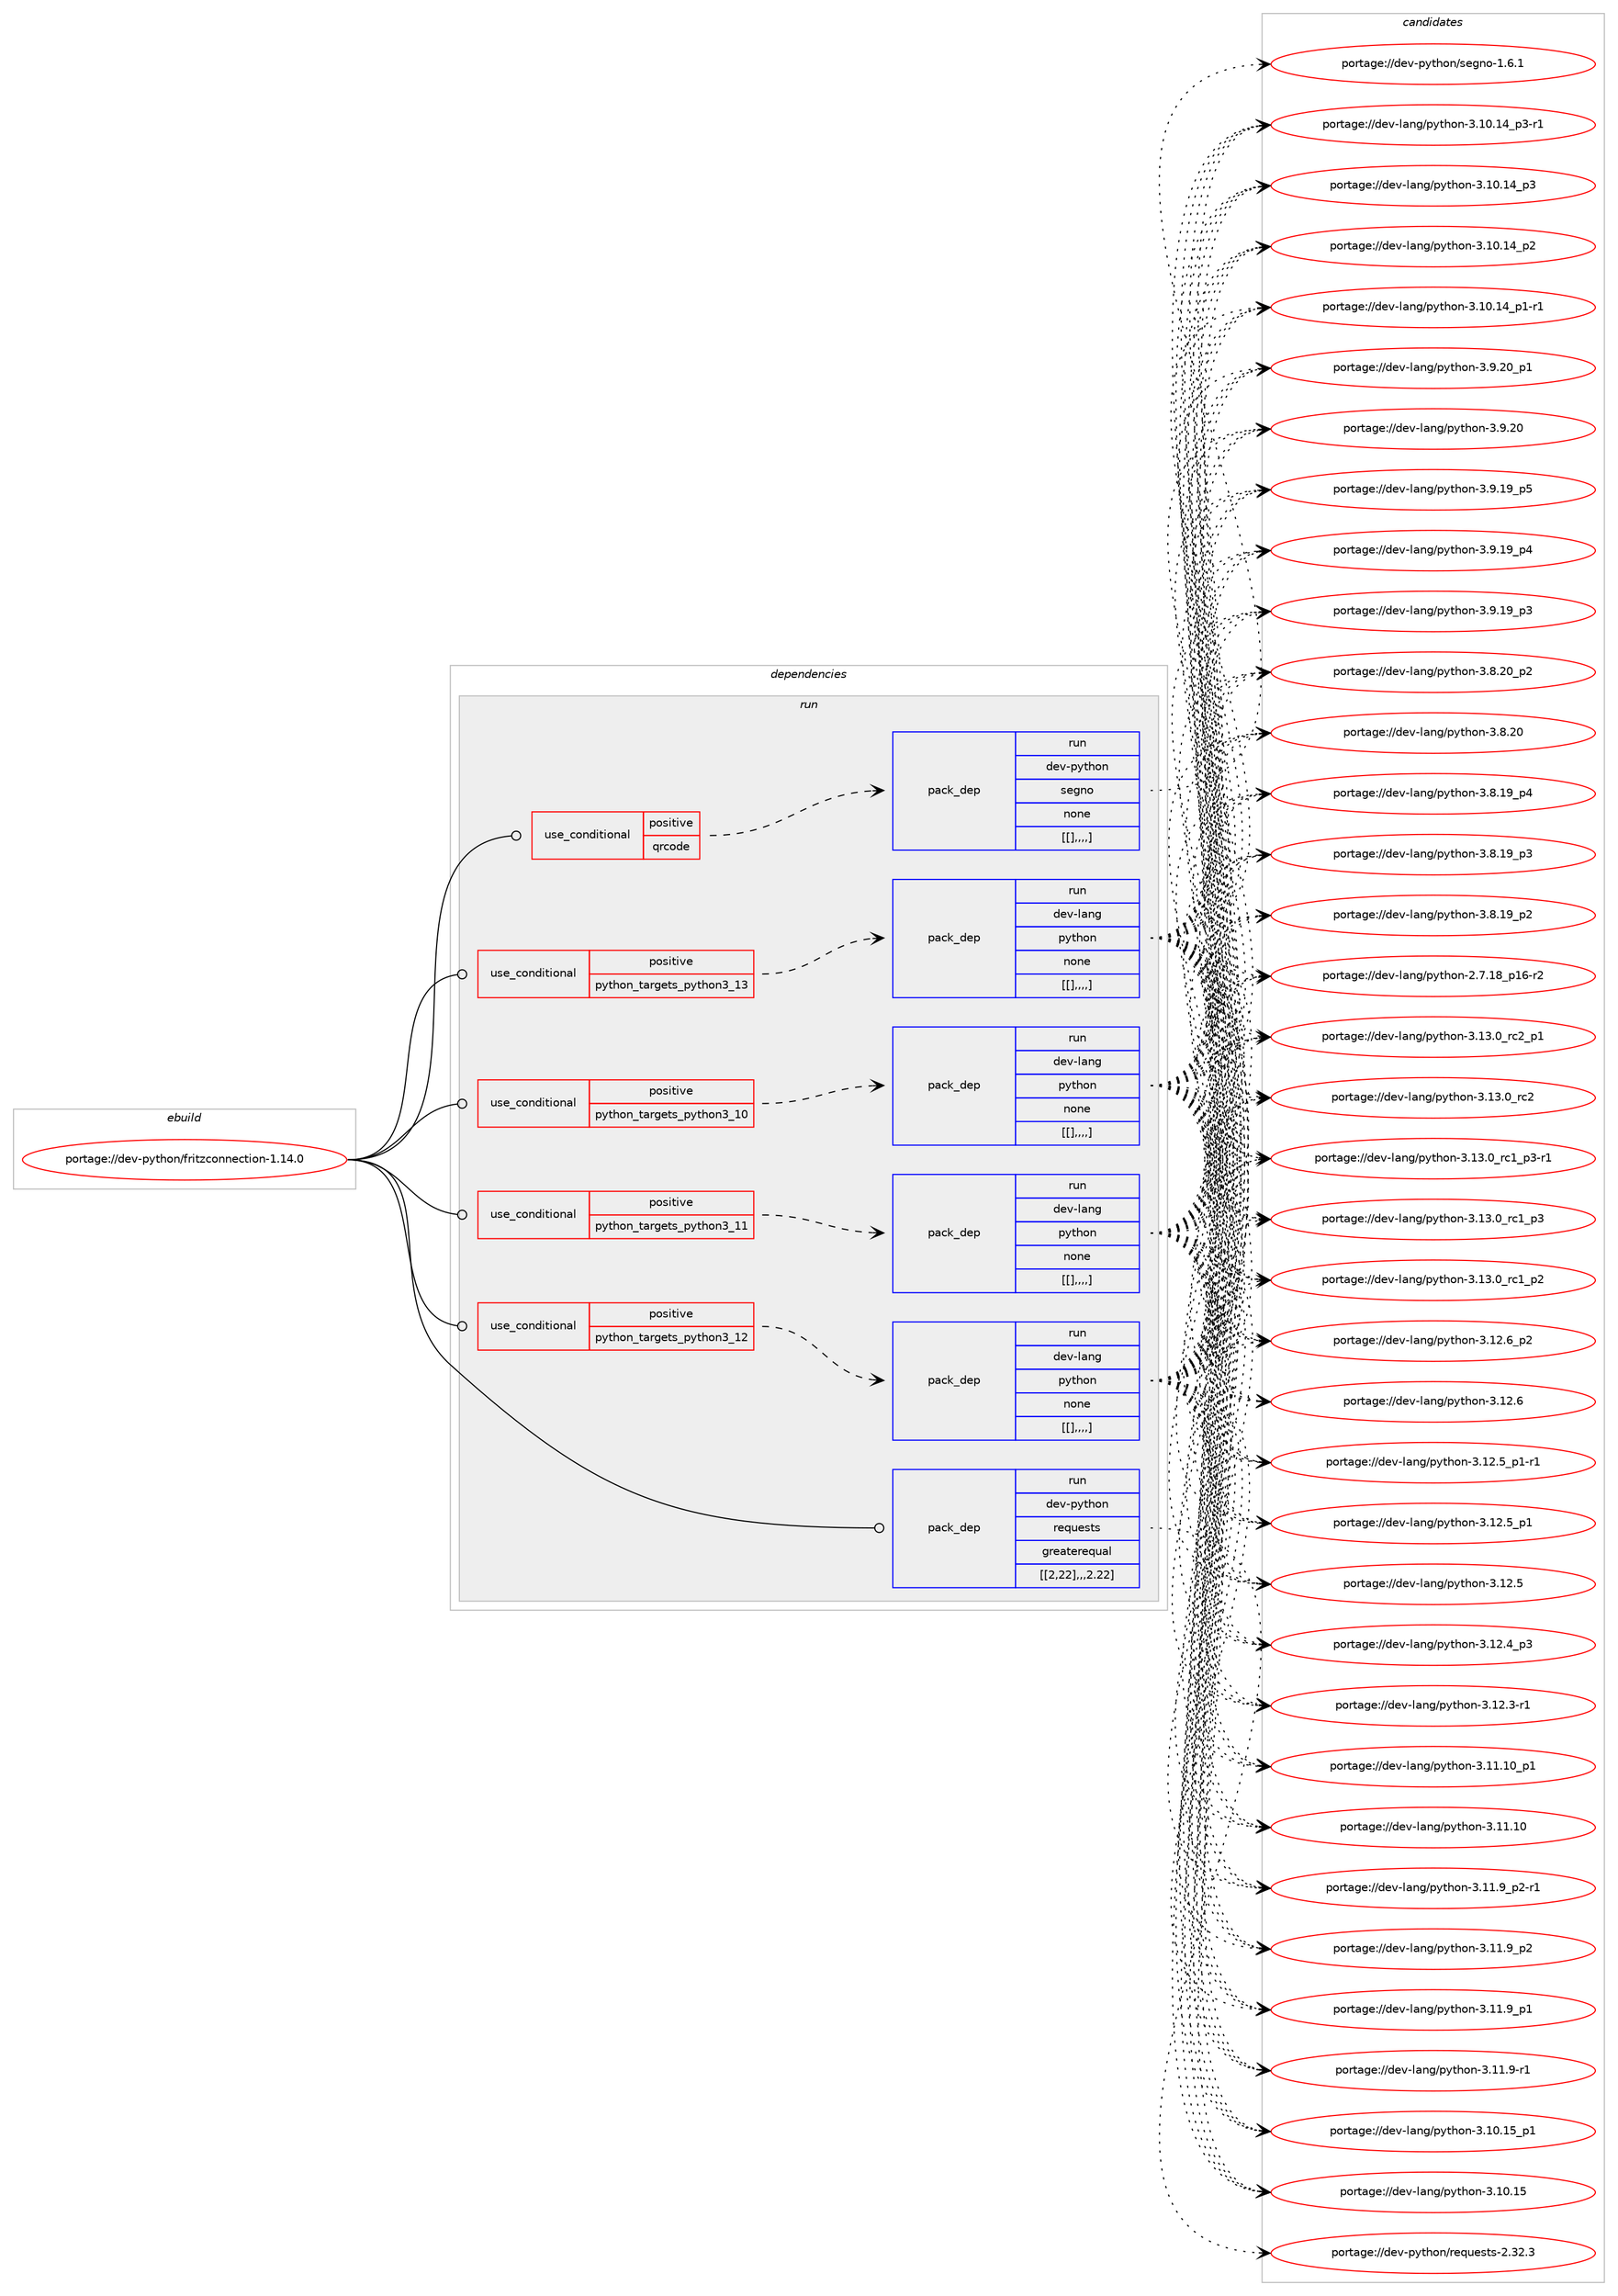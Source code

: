 digraph prolog {

# *************
# Graph options
# *************

newrank=true;
concentrate=true;
compound=true;
graph [rankdir=LR,fontname=Helvetica,fontsize=10,ranksep=1.5];#, ranksep=2.5, nodesep=0.2];
edge  [arrowhead=vee];
node  [fontname=Helvetica,fontsize=10];

# **********
# The ebuild
# **********

subgraph cluster_leftcol {
color=gray;
label=<<i>ebuild</i>>;
id [label="portage://dev-python/fritzconnection-1.14.0", color=red, width=4, href="../dev-python/fritzconnection-1.14.0.svg"];
}

# ****************
# The dependencies
# ****************

subgraph cluster_midcol {
color=gray;
label=<<i>dependencies</i>>;
subgraph cluster_compile {
fillcolor="#eeeeee";
style=filled;
label=<<i>compile</i>>;
}
subgraph cluster_compileandrun {
fillcolor="#eeeeee";
style=filled;
label=<<i>compile and run</i>>;
}
subgraph cluster_run {
fillcolor="#eeeeee";
style=filled;
label=<<i>run</i>>;
subgraph cond34091 {
dependency148461 [label=<<TABLE BORDER="0" CELLBORDER="1" CELLSPACING="0" CELLPADDING="4"><TR><TD ROWSPAN="3" CELLPADDING="10">use_conditional</TD></TR><TR><TD>positive</TD></TR><TR><TD>python_targets_python3_10</TD></TR></TABLE>>, shape=none, color=red];
subgraph pack113156 {
dependency148462 [label=<<TABLE BORDER="0" CELLBORDER="1" CELLSPACING="0" CELLPADDING="4" WIDTH="220"><TR><TD ROWSPAN="6" CELLPADDING="30">pack_dep</TD></TR><TR><TD WIDTH="110">run</TD></TR><TR><TD>dev-lang</TD></TR><TR><TD>python</TD></TR><TR><TD>none</TD></TR><TR><TD>[[],,,,]</TD></TR></TABLE>>, shape=none, color=blue];
}
dependency148461:e -> dependency148462:w [weight=20,style="dashed",arrowhead="vee"];
}
id:e -> dependency148461:w [weight=20,style="solid",arrowhead="odot"];
subgraph cond34092 {
dependency148463 [label=<<TABLE BORDER="0" CELLBORDER="1" CELLSPACING="0" CELLPADDING="4"><TR><TD ROWSPAN="3" CELLPADDING="10">use_conditional</TD></TR><TR><TD>positive</TD></TR><TR><TD>python_targets_python3_11</TD></TR></TABLE>>, shape=none, color=red];
subgraph pack113157 {
dependency148464 [label=<<TABLE BORDER="0" CELLBORDER="1" CELLSPACING="0" CELLPADDING="4" WIDTH="220"><TR><TD ROWSPAN="6" CELLPADDING="30">pack_dep</TD></TR><TR><TD WIDTH="110">run</TD></TR><TR><TD>dev-lang</TD></TR><TR><TD>python</TD></TR><TR><TD>none</TD></TR><TR><TD>[[],,,,]</TD></TR></TABLE>>, shape=none, color=blue];
}
dependency148463:e -> dependency148464:w [weight=20,style="dashed",arrowhead="vee"];
}
id:e -> dependency148463:w [weight=20,style="solid",arrowhead="odot"];
subgraph cond34093 {
dependency148465 [label=<<TABLE BORDER="0" CELLBORDER="1" CELLSPACING="0" CELLPADDING="4"><TR><TD ROWSPAN="3" CELLPADDING="10">use_conditional</TD></TR><TR><TD>positive</TD></TR><TR><TD>python_targets_python3_12</TD></TR></TABLE>>, shape=none, color=red];
subgraph pack113158 {
dependency148466 [label=<<TABLE BORDER="0" CELLBORDER="1" CELLSPACING="0" CELLPADDING="4" WIDTH="220"><TR><TD ROWSPAN="6" CELLPADDING="30">pack_dep</TD></TR><TR><TD WIDTH="110">run</TD></TR><TR><TD>dev-lang</TD></TR><TR><TD>python</TD></TR><TR><TD>none</TD></TR><TR><TD>[[],,,,]</TD></TR></TABLE>>, shape=none, color=blue];
}
dependency148465:e -> dependency148466:w [weight=20,style="dashed",arrowhead="vee"];
}
id:e -> dependency148465:w [weight=20,style="solid",arrowhead="odot"];
subgraph cond34094 {
dependency148467 [label=<<TABLE BORDER="0" CELLBORDER="1" CELLSPACING="0" CELLPADDING="4"><TR><TD ROWSPAN="3" CELLPADDING="10">use_conditional</TD></TR><TR><TD>positive</TD></TR><TR><TD>python_targets_python3_13</TD></TR></TABLE>>, shape=none, color=red];
subgraph pack113159 {
dependency148468 [label=<<TABLE BORDER="0" CELLBORDER="1" CELLSPACING="0" CELLPADDING="4" WIDTH="220"><TR><TD ROWSPAN="6" CELLPADDING="30">pack_dep</TD></TR><TR><TD WIDTH="110">run</TD></TR><TR><TD>dev-lang</TD></TR><TR><TD>python</TD></TR><TR><TD>none</TD></TR><TR><TD>[[],,,,]</TD></TR></TABLE>>, shape=none, color=blue];
}
dependency148467:e -> dependency148468:w [weight=20,style="dashed",arrowhead="vee"];
}
id:e -> dependency148467:w [weight=20,style="solid",arrowhead="odot"];
subgraph cond34095 {
dependency148469 [label=<<TABLE BORDER="0" CELLBORDER="1" CELLSPACING="0" CELLPADDING="4"><TR><TD ROWSPAN="3" CELLPADDING="10">use_conditional</TD></TR><TR><TD>positive</TD></TR><TR><TD>qrcode</TD></TR></TABLE>>, shape=none, color=red];
subgraph pack113160 {
dependency148470 [label=<<TABLE BORDER="0" CELLBORDER="1" CELLSPACING="0" CELLPADDING="4" WIDTH="220"><TR><TD ROWSPAN="6" CELLPADDING="30">pack_dep</TD></TR><TR><TD WIDTH="110">run</TD></TR><TR><TD>dev-python</TD></TR><TR><TD>segno</TD></TR><TR><TD>none</TD></TR><TR><TD>[[],,,,]</TD></TR></TABLE>>, shape=none, color=blue];
}
dependency148469:e -> dependency148470:w [weight=20,style="dashed",arrowhead="vee"];
}
id:e -> dependency148469:w [weight=20,style="solid",arrowhead="odot"];
subgraph pack113161 {
dependency148471 [label=<<TABLE BORDER="0" CELLBORDER="1" CELLSPACING="0" CELLPADDING="4" WIDTH="220"><TR><TD ROWSPAN="6" CELLPADDING="30">pack_dep</TD></TR><TR><TD WIDTH="110">run</TD></TR><TR><TD>dev-python</TD></TR><TR><TD>requests</TD></TR><TR><TD>greaterequal</TD></TR><TR><TD>[[2,22],,,2.22]</TD></TR></TABLE>>, shape=none, color=blue];
}
id:e -> dependency148471:w [weight=20,style="solid",arrowhead="odot"];
}
}

# **************
# The candidates
# **************

subgraph cluster_choices {
rank=same;
color=gray;
label=<<i>candidates</i>>;

subgraph choice113156 {
color=black;
nodesep=1;
choice100101118451089711010347112121116104111110455146495146489511499509511249 [label="portage://dev-lang/python-3.13.0_rc2_p1", color=red, width=4,href="../dev-lang/python-3.13.0_rc2_p1.svg"];
choice10010111845108971101034711212111610411111045514649514648951149950 [label="portage://dev-lang/python-3.13.0_rc2", color=red, width=4,href="../dev-lang/python-3.13.0_rc2.svg"];
choice1001011184510897110103471121211161041111104551464951464895114994995112514511449 [label="portage://dev-lang/python-3.13.0_rc1_p3-r1", color=red, width=4,href="../dev-lang/python-3.13.0_rc1_p3-r1.svg"];
choice100101118451089711010347112121116104111110455146495146489511499499511251 [label="portage://dev-lang/python-3.13.0_rc1_p3", color=red, width=4,href="../dev-lang/python-3.13.0_rc1_p3.svg"];
choice100101118451089711010347112121116104111110455146495146489511499499511250 [label="portage://dev-lang/python-3.13.0_rc1_p2", color=red, width=4,href="../dev-lang/python-3.13.0_rc1_p2.svg"];
choice100101118451089711010347112121116104111110455146495046549511250 [label="portage://dev-lang/python-3.12.6_p2", color=red, width=4,href="../dev-lang/python-3.12.6_p2.svg"];
choice10010111845108971101034711212111610411111045514649504654 [label="portage://dev-lang/python-3.12.6", color=red, width=4,href="../dev-lang/python-3.12.6.svg"];
choice1001011184510897110103471121211161041111104551464950465395112494511449 [label="portage://dev-lang/python-3.12.5_p1-r1", color=red, width=4,href="../dev-lang/python-3.12.5_p1-r1.svg"];
choice100101118451089711010347112121116104111110455146495046539511249 [label="portage://dev-lang/python-3.12.5_p1", color=red, width=4,href="../dev-lang/python-3.12.5_p1.svg"];
choice10010111845108971101034711212111610411111045514649504653 [label="portage://dev-lang/python-3.12.5", color=red, width=4,href="../dev-lang/python-3.12.5.svg"];
choice100101118451089711010347112121116104111110455146495046529511251 [label="portage://dev-lang/python-3.12.4_p3", color=red, width=4,href="../dev-lang/python-3.12.4_p3.svg"];
choice100101118451089711010347112121116104111110455146495046514511449 [label="portage://dev-lang/python-3.12.3-r1", color=red, width=4,href="../dev-lang/python-3.12.3-r1.svg"];
choice10010111845108971101034711212111610411111045514649494649489511249 [label="portage://dev-lang/python-3.11.10_p1", color=red, width=4,href="../dev-lang/python-3.11.10_p1.svg"];
choice1001011184510897110103471121211161041111104551464949464948 [label="portage://dev-lang/python-3.11.10", color=red, width=4,href="../dev-lang/python-3.11.10.svg"];
choice1001011184510897110103471121211161041111104551464949465795112504511449 [label="portage://dev-lang/python-3.11.9_p2-r1", color=red, width=4,href="../dev-lang/python-3.11.9_p2-r1.svg"];
choice100101118451089711010347112121116104111110455146494946579511250 [label="portage://dev-lang/python-3.11.9_p2", color=red, width=4,href="../dev-lang/python-3.11.9_p2.svg"];
choice100101118451089711010347112121116104111110455146494946579511249 [label="portage://dev-lang/python-3.11.9_p1", color=red, width=4,href="../dev-lang/python-3.11.9_p1.svg"];
choice100101118451089711010347112121116104111110455146494946574511449 [label="portage://dev-lang/python-3.11.9-r1", color=red, width=4,href="../dev-lang/python-3.11.9-r1.svg"];
choice10010111845108971101034711212111610411111045514649484649539511249 [label="portage://dev-lang/python-3.10.15_p1", color=red, width=4,href="../dev-lang/python-3.10.15_p1.svg"];
choice1001011184510897110103471121211161041111104551464948464953 [label="portage://dev-lang/python-3.10.15", color=red, width=4,href="../dev-lang/python-3.10.15.svg"];
choice100101118451089711010347112121116104111110455146494846495295112514511449 [label="portage://dev-lang/python-3.10.14_p3-r1", color=red, width=4,href="../dev-lang/python-3.10.14_p3-r1.svg"];
choice10010111845108971101034711212111610411111045514649484649529511251 [label="portage://dev-lang/python-3.10.14_p3", color=red, width=4,href="../dev-lang/python-3.10.14_p3.svg"];
choice10010111845108971101034711212111610411111045514649484649529511250 [label="portage://dev-lang/python-3.10.14_p2", color=red, width=4,href="../dev-lang/python-3.10.14_p2.svg"];
choice100101118451089711010347112121116104111110455146494846495295112494511449 [label="portage://dev-lang/python-3.10.14_p1-r1", color=red, width=4,href="../dev-lang/python-3.10.14_p1-r1.svg"];
choice100101118451089711010347112121116104111110455146574650489511249 [label="portage://dev-lang/python-3.9.20_p1", color=red, width=4,href="../dev-lang/python-3.9.20_p1.svg"];
choice10010111845108971101034711212111610411111045514657465048 [label="portage://dev-lang/python-3.9.20", color=red, width=4,href="../dev-lang/python-3.9.20.svg"];
choice100101118451089711010347112121116104111110455146574649579511253 [label="portage://dev-lang/python-3.9.19_p5", color=red, width=4,href="../dev-lang/python-3.9.19_p5.svg"];
choice100101118451089711010347112121116104111110455146574649579511252 [label="portage://dev-lang/python-3.9.19_p4", color=red, width=4,href="../dev-lang/python-3.9.19_p4.svg"];
choice100101118451089711010347112121116104111110455146574649579511251 [label="portage://dev-lang/python-3.9.19_p3", color=red, width=4,href="../dev-lang/python-3.9.19_p3.svg"];
choice100101118451089711010347112121116104111110455146564650489511250 [label="portage://dev-lang/python-3.8.20_p2", color=red, width=4,href="../dev-lang/python-3.8.20_p2.svg"];
choice10010111845108971101034711212111610411111045514656465048 [label="portage://dev-lang/python-3.8.20", color=red, width=4,href="../dev-lang/python-3.8.20.svg"];
choice100101118451089711010347112121116104111110455146564649579511252 [label="portage://dev-lang/python-3.8.19_p4", color=red, width=4,href="../dev-lang/python-3.8.19_p4.svg"];
choice100101118451089711010347112121116104111110455146564649579511251 [label="portage://dev-lang/python-3.8.19_p3", color=red, width=4,href="../dev-lang/python-3.8.19_p3.svg"];
choice100101118451089711010347112121116104111110455146564649579511250 [label="portage://dev-lang/python-3.8.19_p2", color=red, width=4,href="../dev-lang/python-3.8.19_p2.svg"];
choice100101118451089711010347112121116104111110455046554649569511249544511450 [label="portage://dev-lang/python-2.7.18_p16-r2", color=red, width=4,href="../dev-lang/python-2.7.18_p16-r2.svg"];
dependency148462:e -> choice100101118451089711010347112121116104111110455146495146489511499509511249:w [style=dotted,weight="100"];
dependency148462:e -> choice10010111845108971101034711212111610411111045514649514648951149950:w [style=dotted,weight="100"];
dependency148462:e -> choice1001011184510897110103471121211161041111104551464951464895114994995112514511449:w [style=dotted,weight="100"];
dependency148462:e -> choice100101118451089711010347112121116104111110455146495146489511499499511251:w [style=dotted,weight="100"];
dependency148462:e -> choice100101118451089711010347112121116104111110455146495146489511499499511250:w [style=dotted,weight="100"];
dependency148462:e -> choice100101118451089711010347112121116104111110455146495046549511250:w [style=dotted,weight="100"];
dependency148462:e -> choice10010111845108971101034711212111610411111045514649504654:w [style=dotted,weight="100"];
dependency148462:e -> choice1001011184510897110103471121211161041111104551464950465395112494511449:w [style=dotted,weight="100"];
dependency148462:e -> choice100101118451089711010347112121116104111110455146495046539511249:w [style=dotted,weight="100"];
dependency148462:e -> choice10010111845108971101034711212111610411111045514649504653:w [style=dotted,weight="100"];
dependency148462:e -> choice100101118451089711010347112121116104111110455146495046529511251:w [style=dotted,weight="100"];
dependency148462:e -> choice100101118451089711010347112121116104111110455146495046514511449:w [style=dotted,weight="100"];
dependency148462:e -> choice10010111845108971101034711212111610411111045514649494649489511249:w [style=dotted,weight="100"];
dependency148462:e -> choice1001011184510897110103471121211161041111104551464949464948:w [style=dotted,weight="100"];
dependency148462:e -> choice1001011184510897110103471121211161041111104551464949465795112504511449:w [style=dotted,weight="100"];
dependency148462:e -> choice100101118451089711010347112121116104111110455146494946579511250:w [style=dotted,weight="100"];
dependency148462:e -> choice100101118451089711010347112121116104111110455146494946579511249:w [style=dotted,weight="100"];
dependency148462:e -> choice100101118451089711010347112121116104111110455146494946574511449:w [style=dotted,weight="100"];
dependency148462:e -> choice10010111845108971101034711212111610411111045514649484649539511249:w [style=dotted,weight="100"];
dependency148462:e -> choice1001011184510897110103471121211161041111104551464948464953:w [style=dotted,weight="100"];
dependency148462:e -> choice100101118451089711010347112121116104111110455146494846495295112514511449:w [style=dotted,weight="100"];
dependency148462:e -> choice10010111845108971101034711212111610411111045514649484649529511251:w [style=dotted,weight="100"];
dependency148462:e -> choice10010111845108971101034711212111610411111045514649484649529511250:w [style=dotted,weight="100"];
dependency148462:e -> choice100101118451089711010347112121116104111110455146494846495295112494511449:w [style=dotted,weight="100"];
dependency148462:e -> choice100101118451089711010347112121116104111110455146574650489511249:w [style=dotted,weight="100"];
dependency148462:e -> choice10010111845108971101034711212111610411111045514657465048:w [style=dotted,weight="100"];
dependency148462:e -> choice100101118451089711010347112121116104111110455146574649579511253:w [style=dotted,weight="100"];
dependency148462:e -> choice100101118451089711010347112121116104111110455146574649579511252:w [style=dotted,weight="100"];
dependency148462:e -> choice100101118451089711010347112121116104111110455146574649579511251:w [style=dotted,weight="100"];
dependency148462:e -> choice100101118451089711010347112121116104111110455146564650489511250:w [style=dotted,weight="100"];
dependency148462:e -> choice10010111845108971101034711212111610411111045514656465048:w [style=dotted,weight="100"];
dependency148462:e -> choice100101118451089711010347112121116104111110455146564649579511252:w [style=dotted,weight="100"];
dependency148462:e -> choice100101118451089711010347112121116104111110455146564649579511251:w [style=dotted,weight="100"];
dependency148462:e -> choice100101118451089711010347112121116104111110455146564649579511250:w [style=dotted,weight="100"];
dependency148462:e -> choice100101118451089711010347112121116104111110455046554649569511249544511450:w [style=dotted,weight="100"];
}
subgraph choice113157 {
color=black;
nodesep=1;
choice100101118451089711010347112121116104111110455146495146489511499509511249 [label="portage://dev-lang/python-3.13.0_rc2_p1", color=red, width=4,href="../dev-lang/python-3.13.0_rc2_p1.svg"];
choice10010111845108971101034711212111610411111045514649514648951149950 [label="portage://dev-lang/python-3.13.0_rc2", color=red, width=4,href="../dev-lang/python-3.13.0_rc2.svg"];
choice1001011184510897110103471121211161041111104551464951464895114994995112514511449 [label="portage://dev-lang/python-3.13.0_rc1_p3-r1", color=red, width=4,href="../dev-lang/python-3.13.0_rc1_p3-r1.svg"];
choice100101118451089711010347112121116104111110455146495146489511499499511251 [label="portage://dev-lang/python-3.13.0_rc1_p3", color=red, width=4,href="../dev-lang/python-3.13.0_rc1_p3.svg"];
choice100101118451089711010347112121116104111110455146495146489511499499511250 [label="portage://dev-lang/python-3.13.0_rc1_p2", color=red, width=4,href="../dev-lang/python-3.13.0_rc1_p2.svg"];
choice100101118451089711010347112121116104111110455146495046549511250 [label="portage://dev-lang/python-3.12.6_p2", color=red, width=4,href="../dev-lang/python-3.12.6_p2.svg"];
choice10010111845108971101034711212111610411111045514649504654 [label="portage://dev-lang/python-3.12.6", color=red, width=4,href="../dev-lang/python-3.12.6.svg"];
choice1001011184510897110103471121211161041111104551464950465395112494511449 [label="portage://dev-lang/python-3.12.5_p1-r1", color=red, width=4,href="../dev-lang/python-3.12.5_p1-r1.svg"];
choice100101118451089711010347112121116104111110455146495046539511249 [label="portage://dev-lang/python-3.12.5_p1", color=red, width=4,href="../dev-lang/python-3.12.5_p1.svg"];
choice10010111845108971101034711212111610411111045514649504653 [label="portage://dev-lang/python-3.12.5", color=red, width=4,href="../dev-lang/python-3.12.5.svg"];
choice100101118451089711010347112121116104111110455146495046529511251 [label="portage://dev-lang/python-3.12.4_p3", color=red, width=4,href="../dev-lang/python-3.12.4_p3.svg"];
choice100101118451089711010347112121116104111110455146495046514511449 [label="portage://dev-lang/python-3.12.3-r1", color=red, width=4,href="../dev-lang/python-3.12.3-r1.svg"];
choice10010111845108971101034711212111610411111045514649494649489511249 [label="portage://dev-lang/python-3.11.10_p1", color=red, width=4,href="../dev-lang/python-3.11.10_p1.svg"];
choice1001011184510897110103471121211161041111104551464949464948 [label="portage://dev-lang/python-3.11.10", color=red, width=4,href="../dev-lang/python-3.11.10.svg"];
choice1001011184510897110103471121211161041111104551464949465795112504511449 [label="portage://dev-lang/python-3.11.9_p2-r1", color=red, width=4,href="../dev-lang/python-3.11.9_p2-r1.svg"];
choice100101118451089711010347112121116104111110455146494946579511250 [label="portage://dev-lang/python-3.11.9_p2", color=red, width=4,href="../dev-lang/python-3.11.9_p2.svg"];
choice100101118451089711010347112121116104111110455146494946579511249 [label="portage://dev-lang/python-3.11.9_p1", color=red, width=4,href="../dev-lang/python-3.11.9_p1.svg"];
choice100101118451089711010347112121116104111110455146494946574511449 [label="portage://dev-lang/python-3.11.9-r1", color=red, width=4,href="../dev-lang/python-3.11.9-r1.svg"];
choice10010111845108971101034711212111610411111045514649484649539511249 [label="portage://dev-lang/python-3.10.15_p1", color=red, width=4,href="../dev-lang/python-3.10.15_p1.svg"];
choice1001011184510897110103471121211161041111104551464948464953 [label="portage://dev-lang/python-3.10.15", color=red, width=4,href="../dev-lang/python-3.10.15.svg"];
choice100101118451089711010347112121116104111110455146494846495295112514511449 [label="portage://dev-lang/python-3.10.14_p3-r1", color=red, width=4,href="../dev-lang/python-3.10.14_p3-r1.svg"];
choice10010111845108971101034711212111610411111045514649484649529511251 [label="portage://dev-lang/python-3.10.14_p3", color=red, width=4,href="../dev-lang/python-3.10.14_p3.svg"];
choice10010111845108971101034711212111610411111045514649484649529511250 [label="portage://dev-lang/python-3.10.14_p2", color=red, width=4,href="../dev-lang/python-3.10.14_p2.svg"];
choice100101118451089711010347112121116104111110455146494846495295112494511449 [label="portage://dev-lang/python-3.10.14_p1-r1", color=red, width=4,href="../dev-lang/python-3.10.14_p1-r1.svg"];
choice100101118451089711010347112121116104111110455146574650489511249 [label="portage://dev-lang/python-3.9.20_p1", color=red, width=4,href="../dev-lang/python-3.9.20_p1.svg"];
choice10010111845108971101034711212111610411111045514657465048 [label="portage://dev-lang/python-3.9.20", color=red, width=4,href="../dev-lang/python-3.9.20.svg"];
choice100101118451089711010347112121116104111110455146574649579511253 [label="portage://dev-lang/python-3.9.19_p5", color=red, width=4,href="../dev-lang/python-3.9.19_p5.svg"];
choice100101118451089711010347112121116104111110455146574649579511252 [label="portage://dev-lang/python-3.9.19_p4", color=red, width=4,href="../dev-lang/python-3.9.19_p4.svg"];
choice100101118451089711010347112121116104111110455146574649579511251 [label="portage://dev-lang/python-3.9.19_p3", color=red, width=4,href="../dev-lang/python-3.9.19_p3.svg"];
choice100101118451089711010347112121116104111110455146564650489511250 [label="portage://dev-lang/python-3.8.20_p2", color=red, width=4,href="../dev-lang/python-3.8.20_p2.svg"];
choice10010111845108971101034711212111610411111045514656465048 [label="portage://dev-lang/python-3.8.20", color=red, width=4,href="../dev-lang/python-3.8.20.svg"];
choice100101118451089711010347112121116104111110455146564649579511252 [label="portage://dev-lang/python-3.8.19_p4", color=red, width=4,href="../dev-lang/python-3.8.19_p4.svg"];
choice100101118451089711010347112121116104111110455146564649579511251 [label="portage://dev-lang/python-3.8.19_p3", color=red, width=4,href="../dev-lang/python-3.8.19_p3.svg"];
choice100101118451089711010347112121116104111110455146564649579511250 [label="portage://dev-lang/python-3.8.19_p2", color=red, width=4,href="../dev-lang/python-3.8.19_p2.svg"];
choice100101118451089711010347112121116104111110455046554649569511249544511450 [label="portage://dev-lang/python-2.7.18_p16-r2", color=red, width=4,href="../dev-lang/python-2.7.18_p16-r2.svg"];
dependency148464:e -> choice100101118451089711010347112121116104111110455146495146489511499509511249:w [style=dotted,weight="100"];
dependency148464:e -> choice10010111845108971101034711212111610411111045514649514648951149950:w [style=dotted,weight="100"];
dependency148464:e -> choice1001011184510897110103471121211161041111104551464951464895114994995112514511449:w [style=dotted,weight="100"];
dependency148464:e -> choice100101118451089711010347112121116104111110455146495146489511499499511251:w [style=dotted,weight="100"];
dependency148464:e -> choice100101118451089711010347112121116104111110455146495146489511499499511250:w [style=dotted,weight="100"];
dependency148464:e -> choice100101118451089711010347112121116104111110455146495046549511250:w [style=dotted,weight="100"];
dependency148464:e -> choice10010111845108971101034711212111610411111045514649504654:w [style=dotted,weight="100"];
dependency148464:e -> choice1001011184510897110103471121211161041111104551464950465395112494511449:w [style=dotted,weight="100"];
dependency148464:e -> choice100101118451089711010347112121116104111110455146495046539511249:w [style=dotted,weight="100"];
dependency148464:e -> choice10010111845108971101034711212111610411111045514649504653:w [style=dotted,weight="100"];
dependency148464:e -> choice100101118451089711010347112121116104111110455146495046529511251:w [style=dotted,weight="100"];
dependency148464:e -> choice100101118451089711010347112121116104111110455146495046514511449:w [style=dotted,weight="100"];
dependency148464:e -> choice10010111845108971101034711212111610411111045514649494649489511249:w [style=dotted,weight="100"];
dependency148464:e -> choice1001011184510897110103471121211161041111104551464949464948:w [style=dotted,weight="100"];
dependency148464:e -> choice1001011184510897110103471121211161041111104551464949465795112504511449:w [style=dotted,weight="100"];
dependency148464:e -> choice100101118451089711010347112121116104111110455146494946579511250:w [style=dotted,weight="100"];
dependency148464:e -> choice100101118451089711010347112121116104111110455146494946579511249:w [style=dotted,weight="100"];
dependency148464:e -> choice100101118451089711010347112121116104111110455146494946574511449:w [style=dotted,weight="100"];
dependency148464:e -> choice10010111845108971101034711212111610411111045514649484649539511249:w [style=dotted,weight="100"];
dependency148464:e -> choice1001011184510897110103471121211161041111104551464948464953:w [style=dotted,weight="100"];
dependency148464:e -> choice100101118451089711010347112121116104111110455146494846495295112514511449:w [style=dotted,weight="100"];
dependency148464:e -> choice10010111845108971101034711212111610411111045514649484649529511251:w [style=dotted,weight="100"];
dependency148464:e -> choice10010111845108971101034711212111610411111045514649484649529511250:w [style=dotted,weight="100"];
dependency148464:e -> choice100101118451089711010347112121116104111110455146494846495295112494511449:w [style=dotted,weight="100"];
dependency148464:e -> choice100101118451089711010347112121116104111110455146574650489511249:w [style=dotted,weight="100"];
dependency148464:e -> choice10010111845108971101034711212111610411111045514657465048:w [style=dotted,weight="100"];
dependency148464:e -> choice100101118451089711010347112121116104111110455146574649579511253:w [style=dotted,weight="100"];
dependency148464:e -> choice100101118451089711010347112121116104111110455146574649579511252:w [style=dotted,weight="100"];
dependency148464:e -> choice100101118451089711010347112121116104111110455146574649579511251:w [style=dotted,weight="100"];
dependency148464:e -> choice100101118451089711010347112121116104111110455146564650489511250:w [style=dotted,weight="100"];
dependency148464:e -> choice10010111845108971101034711212111610411111045514656465048:w [style=dotted,weight="100"];
dependency148464:e -> choice100101118451089711010347112121116104111110455146564649579511252:w [style=dotted,weight="100"];
dependency148464:e -> choice100101118451089711010347112121116104111110455146564649579511251:w [style=dotted,weight="100"];
dependency148464:e -> choice100101118451089711010347112121116104111110455146564649579511250:w [style=dotted,weight="100"];
dependency148464:e -> choice100101118451089711010347112121116104111110455046554649569511249544511450:w [style=dotted,weight="100"];
}
subgraph choice113158 {
color=black;
nodesep=1;
choice100101118451089711010347112121116104111110455146495146489511499509511249 [label="portage://dev-lang/python-3.13.0_rc2_p1", color=red, width=4,href="../dev-lang/python-3.13.0_rc2_p1.svg"];
choice10010111845108971101034711212111610411111045514649514648951149950 [label="portage://dev-lang/python-3.13.0_rc2", color=red, width=4,href="../dev-lang/python-3.13.0_rc2.svg"];
choice1001011184510897110103471121211161041111104551464951464895114994995112514511449 [label="portage://dev-lang/python-3.13.0_rc1_p3-r1", color=red, width=4,href="../dev-lang/python-3.13.0_rc1_p3-r1.svg"];
choice100101118451089711010347112121116104111110455146495146489511499499511251 [label="portage://dev-lang/python-3.13.0_rc1_p3", color=red, width=4,href="../dev-lang/python-3.13.0_rc1_p3.svg"];
choice100101118451089711010347112121116104111110455146495146489511499499511250 [label="portage://dev-lang/python-3.13.0_rc1_p2", color=red, width=4,href="../dev-lang/python-3.13.0_rc1_p2.svg"];
choice100101118451089711010347112121116104111110455146495046549511250 [label="portage://dev-lang/python-3.12.6_p2", color=red, width=4,href="../dev-lang/python-3.12.6_p2.svg"];
choice10010111845108971101034711212111610411111045514649504654 [label="portage://dev-lang/python-3.12.6", color=red, width=4,href="../dev-lang/python-3.12.6.svg"];
choice1001011184510897110103471121211161041111104551464950465395112494511449 [label="portage://dev-lang/python-3.12.5_p1-r1", color=red, width=4,href="../dev-lang/python-3.12.5_p1-r1.svg"];
choice100101118451089711010347112121116104111110455146495046539511249 [label="portage://dev-lang/python-3.12.5_p1", color=red, width=4,href="../dev-lang/python-3.12.5_p1.svg"];
choice10010111845108971101034711212111610411111045514649504653 [label="portage://dev-lang/python-3.12.5", color=red, width=4,href="../dev-lang/python-3.12.5.svg"];
choice100101118451089711010347112121116104111110455146495046529511251 [label="portage://dev-lang/python-3.12.4_p3", color=red, width=4,href="../dev-lang/python-3.12.4_p3.svg"];
choice100101118451089711010347112121116104111110455146495046514511449 [label="portage://dev-lang/python-3.12.3-r1", color=red, width=4,href="../dev-lang/python-3.12.3-r1.svg"];
choice10010111845108971101034711212111610411111045514649494649489511249 [label="portage://dev-lang/python-3.11.10_p1", color=red, width=4,href="../dev-lang/python-3.11.10_p1.svg"];
choice1001011184510897110103471121211161041111104551464949464948 [label="portage://dev-lang/python-3.11.10", color=red, width=4,href="../dev-lang/python-3.11.10.svg"];
choice1001011184510897110103471121211161041111104551464949465795112504511449 [label="portage://dev-lang/python-3.11.9_p2-r1", color=red, width=4,href="../dev-lang/python-3.11.9_p2-r1.svg"];
choice100101118451089711010347112121116104111110455146494946579511250 [label="portage://dev-lang/python-3.11.9_p2", color=red, width=4,href="../dev-lang/python-3.11.9_p2.svg"];
choice100101118451089711010347112121116104111110455146494946579511249 [label="portage://dev-lang/python-3.11.9_p1", color=red, width=4,href="../dev-lang/python-3.11.9_p1.svg"];
choice100101118451089711010347112121116104111110455146494946574511449 [label="portage://dev-lang/python-3.11.9-r1", color=red, width=4,href="../dev-lang/python-3.11.9-r1.svg"];
choice10010111845108971101034711212111610411111045514649484649539511249 [label="portage://dev-lang/python-3.10.15_p1", color=red, width=4,href="../dev-lang/python-3.10.15_p1.svg"];
choice1001011184510897110103471121211161041111104551464948464953 [label="portage://dev-lang/python-3.10.15", color=red, width=4,href="../dev-lang/python-3.10.15.svg"];
choice100101118451089711010347112121116104111110455146494846495295112514511449 [label="portage://dev-lang/python-3.10.14_p3-r1", color=red, width=4,href="../dev-lang/python-3.10.14_p3-r1.svg"];
choice10010111845108971101034711212111610411111045514649484649529511251 [label="portage://dev-lang/python-3.10.14_p3", color=red, width=4,href="../dev-lang/python-3.10.14_p3.svg"];
choice10010111845108971101034711212111610411111045514649484649529511250 [label="portage://dev-lang/python-3.10.14_p2", color=red, width=4,href="../dev-lang/python-3.10.14_p2.svg"];
choice100101118451089711010347112121116104111110455146494846495295112494511449 [label="portage://dev-lang/python-3.10.14_p1-r1", color=red, width=4,href="../dev-lang/python-3.10.14_p1-r1.svg"];
choice100101118451089711010347112121116104111110455146574650489511249 [label="portage://dev-lang/python-3.9.20_p1", color=red, width=4,href="../dev-lang/python-3.9.20_p1.svg"];
choice10010111845108971101034711212111610411111045514657465048 [label="portage://dev-lang/python-3.9.20", color=red, width=4,href="../dev-lang/python-3.9.20.svg"];
choice100101118451089711010347112121116104111110455146574649579511253 [label="portage://dev-lang/python-3.9.19_p5", color=red, width=4,href="../dev-lang/python-3.9.19_p5.svg"];
choice100101118451089711010347112121116104111110455146574649579511252 [label="portage://dev-lang/python-3.9.19_p4", color=red, width=4,href="../dev-lang/python-3.9.19_p4.svg"];
choice100101118451089711010347112121116104111110455146574649579511251 [label="portage://dev-lang/python-3.9.19_p3", color=red, width=4,href="../dev-lang/python-3.9.19_p3.svg"];
choice100101118451089711010347112121116104111110455146564650489511250 [label="portage://dev-lang/python-3.8.20_p2", color=red, width=4,href="../dev-lang/python-3.8.20_p2.svg"];
choice10010111845108971101034711212111610411111045514656465048 [label="portage://dev-lang/python-3.8.20", color=red, width=4,href="../dev-lang/python-3.8.20.svg"];
choice100101118451089711010347112121116104111110455146564649579511252 [label="portage://dev-lang/python-3.8.19_p4", color=red, width=4,href="../dev-lang/python-3.8.19_p4.svg"];
choice100101118451089711010347112121116104111110455146564649579511251 [label="portage://dev-lang/python-3.8.19_p3", color=red, width=4,href="../dev-lang/python-3.8.19_p3.svg"];
choice100101118451089711010347112121116104111110455146564649579511250 [label="portage://dev-lang/python-3.8.19_p2", color=red, width=4,href="../dev-lang/python-3.8.19_p2.svg"];
choice100101118451089711010347112121116104111110455046554649569511249544511450 [label="portage://dev-lang/python-2.7.18_p16-r2", color=red, width=4,href="../dev-lang/python-2.7.18_p16-r2.svg"];
dependency148466:e -> choice100101118451089711010347112121116104111110455146495146489511499509511249:w [style=dotted,weight="100"];
dependency148466:e -> choice10010111845108971101034711212111610411111045514649514648951149950:w [style=dotted,weight="100"];
dependency148466:e -> choice1001011184510897110103471121211161041111104551464951464895114994995112514511449:w [style=dotted,weight="100"];
dependency148466:e -> choice100101118451089711010347112121116104111110455146495146489511499499511251:w [style=dotted,weight="100"];
dependency148466:e -> choice100101118451089711010347112121116104111110455146495146489511499499511250:w [style=dotted,weight="100"];
dependency148466:e -> choice100101118451089711010347112121116104111110455146495046549511250:w [style=dotted,weight="100"];
dependency148466:e -> choice10010111845108971101034711212111610411111045514649504654:w [style=dotted,weight="100"];
dependency148466:e -> choice1001011184510897110103471121211161041111104551464950465395112494511449:w [style=dotted,weight="100"];
dependency148466:e -> choice100101118451089711010347112121116104111110455146495046539511249:w [style=dotted,weight="100"];
dependency148466:e -> choice10010111845108971101034711212111610411111045514649504653:w [style=dotted,weight="100"];
dependency148466:e -> choice100101118451089711010347112121116104111110455146495046529511251:w [style=dotted,weight="100"];
dependency148466:e -> choice100101118451089711010347112121116104111110455146495046514511449:w [style=dotted,weight="100"];
dependency148466:e -> choice10010111845108971101034711212111610411111045514649494649489511249:w [style=dotted,weight="100"];
dependency148466:e -> choice1001011184510897110103471121211161041111104551464949464948:w [style=dotted,weight="100"];
dependency148466:e -> choice1001011184510897110103471121211161041111104551464949465795112504511449:w [style=dotted,weight="100"];
dependency148466:e -> choice100101118451089711010347112121116104111110455146494946579511250:w [style=dotted,weight="100"];
dependency148466:e -> choice100101118451089711010347112121116104111110455146494946579511249:w [style=dotted,weight="100"];
dependency148466:e -> choice100101118451089711010347112121116104111110455146494946574511449:w [style=dotted,weight="100"];
dependency148466:e -> choice10010111845108971101034711212111610411111045514649484649539511249:w [style=dotted,weight="100"];
dependency148466:e -> choice1001011184510897110103471121211161041111104551464948464953:w [style=dotted,weight="100"];
dependency148466:e -> choice100101118451089711010347112121116104111110455146494846495295112514511449:w [style=dotted,weight="100"];
dependency148466:e -> choice10010111845108971101034711212111610411111045514649484649529511251:w [style=dotted,weight="100"];
dependency148466:e -> choice10010111845108971101034711212111610411111045514649484649529511250:w [style=dotted,weight="100"];
dependency148466:e -> choice100101118451089711010347112121116104111110455146494846495295112494511449:w [style=dotted,weight="100"];
dependency148466:e -> choice100101118451089711010347112121116104111110455146574650489511249:w [style=dotted,weight="100"];
dependency148466:e -> choice10010111845108971101034711212111610411111045514657465048:w [style=dotted,weight="100"];
dependency148466:e -> choice100101118451089711010347112121116104111110455146574649579511253:w [style=dotted,weight="100"];
dependency148466:e -> choice100101118451089711010347112121116104111110455146574649579511252:w [style=dotted,weight="100"];
dependency148466:e -> choice100101118451089711010347112121116104111110455146574649579511251:w [style=dotted,weight="100"];
dependency148466:e -> choice100101118451089711010347112121116104111110455146564650489511250:w [style=dotted,weight="100"];
dependency148466:e -> choice10010111845108971101034711212111610411111045514656465048:w [style=dotted,weight="100"];
dependency148466:e -> choice100101118451089711010347112121116104111110455146564649579511252:w [style=dotted,weight="100"];
dependency148466:e -> choice100101118451089711010347112121116104111110455146564649579511251:w [style=dotted,weight="100"];
dependency148466:e -> choice100101118451089711010347112121116104111110455146564649579511250:w [style=dotted,weight="100"];
dependency148466:e -> choice100101118451089711010347112121116104111110455046554649569511249544511450:w [style=dotted,weight="100"];
}
subgraph choice113159 {
color=black;
nodesep=1;
choice100101118451089711010347112121116104111110455146495146489511499509511249 [label="portage://dev-lang/python-3.13.0_rc2_p1", color=red, width=4,href="../dev-lang/python-3.13.0_rc2_p1.svg"];
choice10010111845108971101034711212111610411111045514649514648951149950 [label="portage://dev-lang/python-3.13.0_rc2", color=red, width=4,href="../dev-lang/python-3.13.0_rc2.svg"];
choice1001011184510897110103471121211161041111104551464951464895114994995112514511449 [label="portage://dev-lang/python-3.13.0_rc1_p3-r1", color=red, width=4,href="../dev-lang/python-3.13.0_rc1_p3-r1.svg"];
choice100101118451089711010347112121116104111110455146495146489511499499511251 [label="portage://dev-lang/python-3.13.0_rc1_p3", color=red, width=4,href="../dev-lang/python-3.13.0_rc1_p3.svg"];
choice100101118451089711010347112121116104111110455146495146489511499499511250 [label="portage://dev-lang/python-3.13.0_rc1_p2", color=red, width=4,href="../dev-lang/python-3.13.0_rc1_p2.svg"];
choice100101118451089711010347112121116104111110455146495046549511250 [label="portage://dev-lang/python-3.12.6_p2", color=red, width=4,href="../dev-lang/python-3.12.6_p2.svg"];
choice10010111845108971101034711212111610411111045514649504654 [label="portage://dev-lang/python-3.12.6", color=red, width=4,href="../dev-lang/python-3.12.6.svg"];
choice1001011184510897110103471121211161041111104551464950465395112494511449 [label="portage://dev-lang/python-3.12.5_p1-r1", color=red, width=4,href="../dev-lang/python-3.12.5_p1-r1.svg"];
choice100101118451089711010347112121116104111110455146495046539511249 [label="portage://dev-lang/python-3.12.5_p1", color=red, width=4,href="../dev-lang/python-3.12.5_p1.svg"];
choice10010111845108971101034711212111610411111045514649504653 [label="portage://dev-lang/python-3.12.5", color=red, width=4,href="../dev-lang/python-3.12.5.svg"];
choice100101118451089711010347112121116104111110455146495046529511251 [label="portage://dev-lang/python-3.12.4_p3", color=red, width=4,href="../dev-lang/python-3.12.4_p3.svg"];
choice100101118451089711010347112121116104111110455146495046514511449 [label="portage://dev-lang/python-3.12.3-r1", color=red, width=4,href="../dev-lang/python-3.12.3-r1.svg"];
choice10010111845108971101034711212111610411111045514649494649489511249 [label="portage://dev-lang/python-3.11.10_p1", color=red, width=4,href="../dev-lang/python-3.11.10_p1.svg"];
choice1001011184510897110103471121211161041111104551464949464948 [label="portage://dev-lang/python-3.11.10", color=red, width=4,href="../dev-lang/python-3.11.10.svg"];
choice1001011184510897110103471121211161041111104551464949465795112504511449 [label="portage://dev-lang/python-3.11.9_p2-r1", color=red, width=4,href="../dev-lang/python-3.11.9_p2-r1.svg"];
choice100101118451089711010347112121116104111110455146494946579511250 [label="portage://dev-lang/python-3.11.9_p2", color=red, width=4,href="../dev-lang/python-3.11.9_p2.svg"];
choice100101118451089711010347112121116104111110455146494946579511249 [label="portage://dev-lang/python-3.11.9_p1", color=red, width=4,href="../dev-lang/python-3.11.9_p1.svg"];
choice100101118451089711010347112121116104111110455146494946574511449 [label="portage://dev-lang/python-3.11.9-r1", color=red, width=4,href="../dev-lang/python-3.11.9-r1.svg"];
choice10010111845108971101034711212111610411111045514649484649539511249 [label="portage://dev-lang/python-3.10.15_p1", color=red, width=4,href="../dev-lang/python-3.10.15_p1.svg"];
choice1001011184510897110103471121211161041111104551464948464953 [label="portage://dev-lang/python-3.10.15", color=red, width=4,href="../dev-lang/python-3.10.15.svg"];
choice100101118451089711010347112121116104111110455146494846495295112514511449 [label="portage://dev-lang/python-3.10.14_p3-r1", color=red, width=4,href="../dev-lang/python-3.10.14_p3-r1.svg"];
choice10010111845108971101034711212111610411111045514649484649529511251 [label="portage://dev-lang/python-3.10.14_p3", color=red, width=4,href="../dev-lang/python-3.10.14_p3.svg"];
choice10010111845108971101034711212111610411111045514649484649529511250 [label="portage://dev-lang/python-3.10.14_p2", color=red, width=4,href="../dev-lang/python-3.10.14_p2.svg"];
choice100101118451089711010347112121116104111110455146494846495295112494511449 [label="portage://dev-lang/python-3.10.14_p1-r1", color=red, width=4,href="../dev-lang/python-3.10.14_p1-r1.svg"];
choice100101118451089711010347112121116104111110455146574650489511249 [label="portage://dev-lang/python-3.9.20_p1", color=red, width=4,href="../dev-lang/python-3.9.20_p1.svg"];
choice10010111845108971101034711212111610411111045514657465048 [label="portage://dev-lang/python-3.9.20", color=red, width=4,href="../dev-lang/python-3.9.20.svg"];
choice100101118451089711010347112121116104111110455146574649579511253 [label="portage://dev-lang/python-3.9.19_p5", color=red, width=4,href="../dev-lang/python-3.9.19_p5.svg"];
choice100101118451089711010347112121116104111110455146574649579511252 [label="portage://dev-lang/python-3.9.19_p4", color=red, width=4,href="../dev-lang/python-3.9.19_p4.svg"];
choice100101118451089711010347112121116104111110455146574649579511251 [label="portage://dev-lang/python-3.9.19_p3", color=red, width=4,href="../dev-lang/python-3.9.19_p3.svg"];
choice100101118451089711010347112121116104111110455146564650489511250 [label="portage://dev-lang/python-3.8.20_p2", color=red, width=4,href="../dev-lang/python-3.8.20_p2.svg"];
choice10010111845108971101034711212111610411111045514656465048 [label="portage://dev-lang/python-3.8.20", color=red, width=4,href="../dev-lang/python-3.8.20.svg"];
choice100101118451089711010347112121116104111110455146564649579511252 [label="portage://dev-lang/python-3.8.19_p4", color=red, width=4,href="../dev-lang/python-3.8.19_p4.svg"];
choice100101118451089711010347112121116104111110455146564649579511251 [label="portage://dev-lang/python-3.8.19_p3", color=red, width=4,href="../dev-lang/python-3.8.19_p3.svg"];
choice100101118451089711010347112121116104111110455146564649579511250 [label="portage://dev-lang/python-3.8.19_p2", color=red, width=4,href="../dev-lang/python-3.8.19_p2.svg"];
choice100101118451089711010347112121116104111110455046554649569511249544511450 [label="portage://dev-lang/python-2.7.18_p16-r2", color=red, width=4,href="../dev-lang/python-2.7.18_p16-r2.svg"];
dependency148468:e -> choice100101118451089711010347112121116104111110455146495146489511499509511249:w [style=dotted,weight="100"];
dependency148468:e -> choice10010111845108971101034711212111610411111045514649514648951149950:w [style=dotted,weight="100"];
dependency148468:e -> choice1001011184510897110103471121211161041111104551464951464895114994995112514511449:w [style=dotted,weight="100"];
dependency148468:e -> choice100101118451089711010347112121116104111110455146495146489511499499511251:w [style=dotted,weight="100"];
dependency148468:e -> choice100101118451089711010347112121116104111110455146495146489511499499511250:w [style=dotted,weight="100"];
dependency148468:e -> choice100101118451089711010347112121116104111110455146495046549511250:w [style=dotted,weight="100"];
dependency148468:e -> choice10010111845108971101034711212111610411111045514649504654:w [style=dotted,weight="100"];
dependency148468:e -> choice1001011184510897110103471121211161041111104551464950465395112494511449:w [style=dotted,weight="100"];
dependency148468:e -> choice100101118451089711010347112121116104111110455146495046539511249:w [style=dotted,weight="100"];
dependency148468:e -> choice10010111845108971101034711212111610411111045514649504653:w [style=dotted,weight="100"];
dependency148468:e -> choice100101118451089711010347112121116104111110455146495046529511251:w [style=dotted,weight="100"];
dependency148468:e -> choice100101118451089711010347112121116104111110455146495046514511449:w [style=dotted,weight="100"];
dependency148468:e -> choice10010111845108971101034711212111610411111045514649494649489511249:w [style=dotted,weight="100"];
dependency148468:e -> choice1001011184510897110103471121211161041111104551464949464948:w [style=dotted,weight="100"];
dependency148468:e -> choice1001011184510897110103471121211161041111104551464949465795112504511449:w [style=dotted,weight="100"];
dependency148468:e -> choice100101118451089711010347112121116104111110455146494946579511250:w [style=dotted,weight="100"];
dependency148468:e -> choice100101118451089711010347112121116104111110455146494946579511249:w [style=dotted,weight="100"];
dependency148468:e -> choice100101118451089711010347112121116104111110455146494946574511449:w [style=dotted,weight="100"];
dependency148468:e -> choice10010111845108971101034711212111610411111045514649484649539511249:w [style=dotted,weight="100"];
dependency148468:e -> choice1001011184510897110103471121211161041111104551464948464953:w [style=dotted,weight="100"];
dependency148468:e -> choice100101118451089711010347112121116104111110455146494846495295112514511449:w [style=dotted,weight="100"];
dependency148468:e -> choice10010111845108971101034711212111610411111045514649484649529511251:w [style=dotted,weight="100"];
dependency148468:e -> choice10010111845108971101034711212111610411111045514649484649529511250:w [style=dotted,weight="100"];
dependency148468:e -> choice100101118451089711010347112121116104111110455146494846495295112494511449:w [style=dotted,weight="100"];
dependency148468:e -> choice100101118451089711010347112121116104111110455146574650489511249:w [style=dotted,weight="100"];
dependency148468:e -> choice10010111845108971101034711212111610411111045514657465048:w [style=dotted,weight="100"];
dependency148468:e -> choice100101118451089711010347112121116104111110455146574649579511253:w [style=dotted,weight="100"];
dependency148468:e -> choice100101118451089711010347112121116104111110455146574649579511252:w [style=dotted,weight="100"];
dependency148468:e -> choice100101118451089711010347112121116104111110455146574649579511251:w [style=dotted,weight="100"];
dependency148468:e -> choice100101118451089711010347112121116104111110455146564650489511250:w [style=dotted,weight="100"];
dependency148468:e -> choice10010111845108971101034711212111610411111045514656465048:w [style=dotted,weight="100"];
dependency148468:e -> choice100101118451089711010347112121116104111110455146564649579511252:w [style=dotted,weight="100"];
dependency148468:e -> choice100101118451089711010347112121116104111110455146564649579511251:w [style=dotted,weight="100"];
dependency148468:e -> choice100101118451089711010347112121116104111110455146564649579511250:w [style=dotted,weight="100"];
dependency148468:e -> choice100101118451089711010347112121116104111110455046554649569511249544511450:w [style=dotted,weight="100"];
}
subgraph choice113160 {
color=black;
nodesep=1;
choice1001011184511212111610411111047115101103110111454946544649 [label="portage://dev-python/segno-1.6.1", color=red, width=4,href="../dev-python/segno-1.6.1.svg"];
dependency148470:e -> choice1001011184511212111610411111047115101103110111454946544649:w [style=dotted,weight="100"];
}
subgraph choice113161 {
color=black;
nodesep=1;
choice100101118451121211161041111104711410111311710111511611545504651504651 [label="portage://dev-python/requests-2.32.3", color=red, width=4,href="../dev-python/requests-2.32.3.svg"];
dependency148471:e -> choice100101118451121211161041111104711410111311710111511611545504651504651:w [style=dotted,weight="100"];
}
}

}
